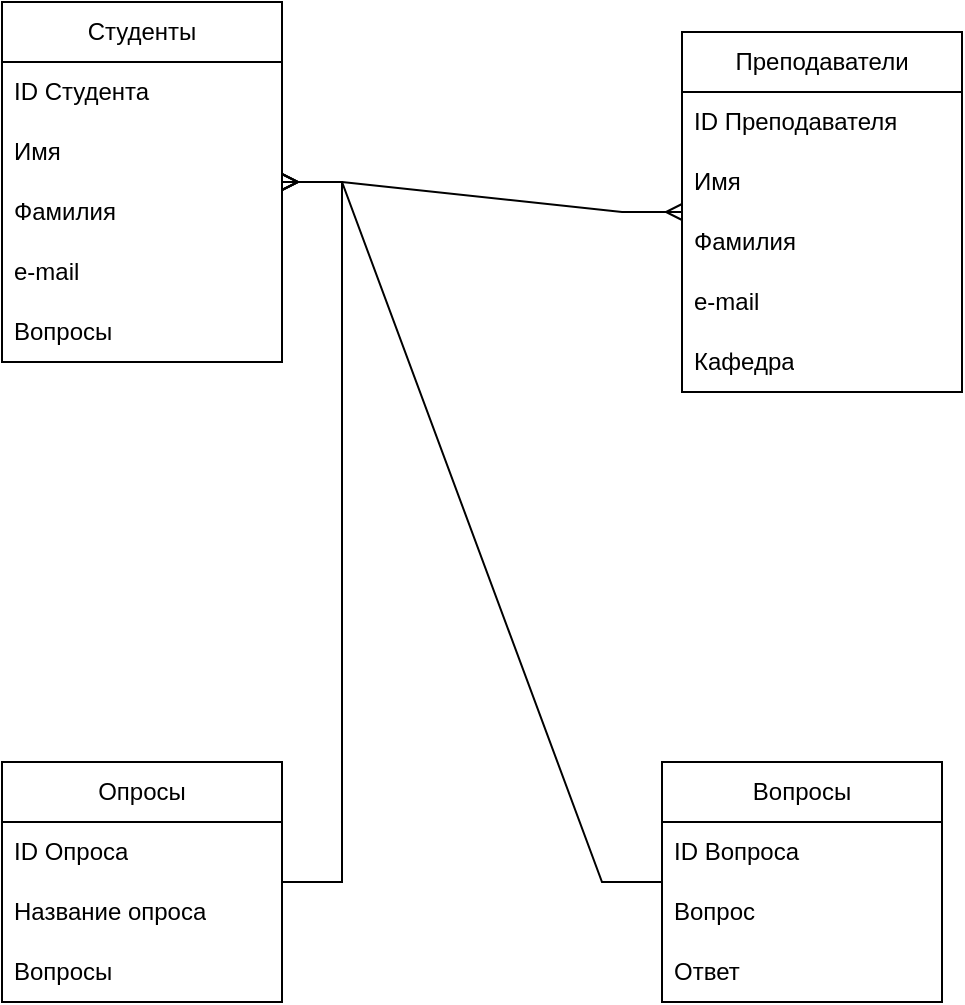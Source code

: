 <mxfile version="24.2.3" type="github">
  <diagram name="Страница — 1" id="1YBHWtFmue4tV0SimZ9K">
    <mxGraphModel dx="1434" dy="771" grid="1" gridSize="10" guides="1" tooltips="1" connect="1" arrows="1" fold="1" page="1" pageScale="1" pageWidth="827" pageHeight="1169" math="0" shadow="0">
      <root>
        <mxCell id="0" />
        <mxCell id="1" parent="0" />
        <mxCell id="uPYq_HP5nWiMfqYaPmQC-1" value="Студенты" style="swimlane;fontStyle=0;childLayout=stackLayout;horizontal=1;startSize=30;horizontalStack=0;resizeParent=1;resizeParentMax=0;resizeLast=0;collapsible=1;marginBottom=0;whiteSpace=wrap;html=1;" vertex="1" parent="1">
          <mxGeometry x="120" y="210" width="140" height="180" as="geometry" />
        </mxCell>
        <mxCell id="uPYq_HP5nWiMfqYaPmQC-2" value="ID Студента" style="text;strokeColor=none;fillColor=none;align=left;verticalAlign=middle;spacingLeft=4;spacingRight=4;overflow=hidden;points=[[0,0.5],[1,0.5]];portConstraint=eastwest;rotatable=0;whiteSpace=wrap;html=1;" vertex="1" parent="uPYq_HP5nWiMfqYaPmQC-1">
          <mxGeometry y="30" width="140" height="30" as="geometry" />
        </mxCell>
        <mxCell id="uPYq_HP5nWiMfqYaPmQC-3" value="Имя" style="text;strokeColor=none;fillColor=none;align=left;verticalAlign=middle;spacingLeft=4;spacingRight=4;overflow=hidden;points=[[0,0.5],[1,0.5]];portConstraint=eastwest;rotatable=0;whiteSpace=wrap;html=1;" vertex="1" parent="uPYq_HP5nWiMfqYaPmQC-1">
          <mxGeometry y="60" width="140" height="30" as="geometry" />
        </mxCell>
        <mxCell id="uPYq_HP5nWiMfqYaPmQC-4" value="Фамилия" style="text;strokeColor=none;fillColor=none;align=left;verticalAlign=middle;spacingLeft=4;spacingRight=4;overflow=hidden;points=[[0,0.5],[1,0.5]];portConstraint=eastwest;rotatable=0;whiteSpace=wrap;html=1;" vertex="1" parent="uPYq_HP5nWiMfqYaPmQC-1">
          <mxGeometry y="90" width="140" height="30" as="geometry" />
        </mxCell>
        <mxCell id="uPYq_HP5nWiMfqYaPmQC-5" value="e-mail" style="text;strokeColor=none;fillColor=none;align=left;verticalAlign=middle;spacingLeft=4;spacingRight=4;overflow=hidden;points=[[0,0.5],[1,0.5]];portConstraint=eastwest;rotatable=0;whiteSpace=wrap;html=1;" vertex="1" parent="uPYq_HP5nWiMfqYaPmQC-1">
          <mxGeometry y="120" width="140" height="30" as="geometry" />
        </mxCell>
        <mxCell id="uPYq_HP5nWiMfqYaPmQC-33" value="Вопросы" style="text;strokeColor=none;fillColor=none;align=left;verticalAlign=middle;spacingLeft=4;spacingRight=4;overflow=hidden;points=[[0,0.5],[1,0.5]];portConstraint=eastwest;rotatable=0;whiteSpace=wrap;html=1;" vertex="1" parent="uPYq_HP5nWiMfqYaPmQC-1">
          <mxGeometry y="150" width="140" height="30" as="geometry" />
        </mxCell>
        <mxCell id="uPYq_HP5nWiMfqYaPmQC-7" value="Преподаватели" style="swimlane;fontStyle=0;childLayout=stackLayout;horizontal=1;startSize=30;horizontalStack=0;resizeParent=1;resizeParentMax=0;resizeLast=0;collapsible=1;marginBottom=0;whiteSpace=wrap;html=1;" vertex="1" parent="1">
          <mxGeometry x="460" y="225" width="140" height="180" as="geometry" />
        </mxCell>
        <mxCell id="uPYq_HP5nWiMfqYaPmQC-8" value="ID Преподавателя" style="text;strokeColor=none;fillColor=none;align=left;verticalAlign=middle;spacingLeft=4;spacingRight=4;overflow=hidden;points=[[0,0.5],[1,0.5]];portConstraint=eastwest;rotatable=0;whiteSpace=wrap;html=1;" vertex="1" parent="uPYq_HP5nWiMfqYaPmQC-7">
          <mxGeometry y="30" width="140" height="30" as="geometry" />
        </mxCell>
        <mxCell id="uPYq_HP5nWiMfqYaPmQC-9" value="Имя" style="text;strokeColor=none;fillColor=none;align=left;verticalAlign=middle;spacingLeft=4;spacingRight=4;overflow=hidden;points=[[0,0.5],[1,0.5]];portConstraint=eastwest;rotatable=0;whiteSpace=wrap;html=1;" vertex="1" parent="uPYq_HP5nWiMfqYaPmQC-7">
          <mxGeometry y="60" width="140" height="30" as="geometry" />
        </mxCell>
        <mxCell id="uPYq_HP5nWiMfqYaPmQC-10" value="Фамилия" style="text;strokeColor=none;fillColor=none;align=left;verticalAlign=middle;spacingLeft=4;spacingRight=4;overflow=hidden;points=[[0,0.5],[1,0.5]];portConstraint=eastwest;rotatable=0;whiteSpace=wrap;html=1;" vertex="1" parent="uPYq_HP5nWiMfqYaPmQC-7">
          <mxGeometry y="90" width="140" height="30" as="geometry" />
        </mxCell>
        <mxCell id="uPYq_HP5nWiMfqYaPmQC-11" value="e-mail" style="text;strokeColor=none;fillColor=none;align=left;verticalAlign=middle;spacingLeft=4;spacingRight=4;overflow=hidden;points=[[0,0.5],[1,0.5]];portConstraint=eastwest;rotatable=0;whiteSpace=wrap;html=1;" vertex="1" parent="uPYq_HP5nWiMfqYaPmQC-7">
          <mxGeometry y="120" width="140" height="30" as="geometry" />
        </mxCell>
        <mxCell id="uPYq_HP5nWiMfqYaPmQC-12" value="Кафедра" style="text;strokeColor=none;fillColor=none;align=left;verticalAlign=middle;spacingLeft=4;spacingRight=4;overflow=hidden;points=[[0,0.5],[1,0.5]];portConstraint=eastwest;rotatable=0;whiteSpace=wrap;html=1;" vertex="1" parent="uPYq_HP5nWiMfqYaPmQC-7">
          <mxGeometry y="150" width="140" height="30" as="geometry" />
        </mxCell>
        <mxCell id="uPYq_HP5nWiMfqYaPmQC-13" value="Опросы" style="swimlane;fontStyle=0;childLayout=stackLayout;horizontal=1;startSize=30;horizontalStack=0;resizeParent=1;resizeParentMax=0;resizeLast=0;collapsible=1;marginBottom=0;whiteSpace=wrap;html=1;" vertex="1" parent="1">
          <mxGeometry x="120" y="590" width="140" height="120" as="geometry" />
        </mxCell>
        <mxCell id="uPYq_HP5nWiMfqYaPmQC-14" value="ID Опрос&lt;span style=&quot;background-color: initial;&quot;&gt;а&lt;/span&gt;" style="text;strokeColor=none;fillColor=none;align=left;verticalAlign=middle;spacingLeft=4;spacingRight=4;overflow=hidden;points=[[0,0.5],[1,0.5]];portConstraint=eastwest;rotatable=0;whiteSpace=wrap;html=1;" vertex="1" parent="uPYq_HP5nWiMfqYaPmQC-13">
          <mxGeometry y="30" width="140" height="30" as="geometry" />
        </mxCell>
        <mxCell id="uPYq_HP5nWiMfqYaPmQC-15" value="Название опроса" style="text;strokeColor=none;fillColor=none;align=left;verticalAlign=middle;spacingLeft=4;spacingRight=4;overflow=hidden;points=[[0,0.5],[1,0.5]];portConstraint=eastwest;rotatable=0;whiteSpace=wrap;html=1;" vertex="1" parent="uPYq_HP5nWiMfqYaPmQC-13">
          <mxGeometry y="60" width="140" height="30" as="geometry" />
        </mxCell>
        <mxCell id="uPYq_HP5nWiMfqYaPmQC-22" value="Вопросы" style="text;strokeColor=none;fillColor=none;align=left;verticalAlign=middle;spacingLeft=4;spacingRight=4;overflow=hidden;points=[[0,0.5],[1,0.5]];portConstraint=eastwest;rotatable=0;whiteSpace=wrap;html=1;" vertex="1" parent="uPYq_HP5nWiMfqYaPmQC-13">
          <mxGeometry y="90" width="140" height="30" as="geometry" />
        </mxCell>
        <mxCell id="uPYq_HP5nWiMfqYaPmQC-19" value="Вопросы" style="swimlane;fontStyle=0;childLayout=stackLayout;horizontal=1;startSize=30;horizontalStack=0;resizeParent=1;resizeParentMax=0;resizeLast=0;collapsible=1;marginBottom=0;whiteSpace=wrap;html=1;" vertex="1" parent="1">
          <mxGeometry x="450" y="590" width="140" height="120" as="geometry" />
        </mxCell>
        <mxCell id="uPYq_HP5nWiMfqYaPmQC-20" value="ID Вопроса" style="text;strokeColor=none;fillColor=none;align=left;verticalAlign=middle;spacingLeft=4;spacingRight=4;overflow=hidden;points=[[0,0.5],[1,0.5]];portConstraint=eastwest;rotatable=0;whiteSpace=wrap;html=1;" vertex="1" parent="uPYq_HP5nWiMfqYaPmQC-19">
          <mxGeometry y="30" width="140" height="30" as="geometry" />
        </mxCell>
        <mxCell id="uPYq_HP5nWiMfqYaPmQC-21" value="Вопрос" style="text;strokeColor=none;fillColor=none;align=left;verticalAlign=middle;spacingLeft=4;spacingRight=4;overflow=hidden;points=[[0,0.5],[1,0.5]];portConstraint=eastwest;rotatable=0;whiteSpace=wrap;html=1;" vertex="1" parent="uPYq_HP5nWiMfqYaPmQC-19">
          <mxGeometry y="60" width="140" height="30" as="geometry" />
        </mxCell>
        <mxCell id="uPYq_HP5nWiMfqYaPmQC-23" value="Ответ" style="text;strokeColor=none;fillColor=none;align=left;verticalAlign=middle;spacingLeft=4;spacingRight=4;overflow=hidden;points=[[0,0.5],[1,0.5]];portConstraint=eastwest;rotatable=0;whiteSpace=wrap;html=1;" vertex="1" parent="uPYq_HP5nWiMfqYaPmQC-19">
          <mxGeometry y="90" width="140" height="30" as="geometry" />
        </mxCell>
        <mxCell id="uPYq_HP5nWiMfqYaPmQC-30" value="" style="edgeStyle=entityRelationEdgeStyle;fontSize=12;html=1;endArrow=ERmany;rounded=0;" edge="1" parent="1" source="uPYq_HP5nWiMfqYaPmQC-19" target="uPYq_HP5nWiMfqYaPmQC-1">
          <mxGeometry width="100" height="100" relative="1" as="geometry">
            <mxPoint x="590" y="520" as="sourcePoint" />
            <mxPoint x="360" y="390" as="targetPoint" />
            <Array as="points">
              <mxPoint x="390" y="440" />
              <mxPoint x="416" y="510" />
              <mxPoint x="440" y="460" />
              <mxPoint x="420" y="460" />
              <mxPoint x="450" y="530" />
            </Array>
          </mxGeometry>
        </mxCell>
        <mxCell id="uPYq_HP5nWiMfqYaPmQC-34" value="" style="edgeStyle=entityRelationEdgeStyle;fontSize=12;html=1;endArrow=ERmany;rounded=0;" edge="1" parent="1" source="uPYq_HP5nWiMfqYaPmQC-13" target="uPYq_HP5nWiMfqYaPmQC-1">
          <mxGeometry width="100" height="100" relative="1" as="geometry">
            <mxPoint x="440" y="735" as="sourcePoint" />
            <mxPoint x="250" y="400" as="targetPoint" />
            <Array as="points">
              <mxPoint x="380" y="525" />
              <mxPoint x="200" y="480" />
              <mxPoint x="406" y="595" />
              <mxPoint x="430" y="545" />
              <mxPoint x="410" y="545" />
              <mxPoint x="440" y="615" />
            </Array>
          </mxGeometry>
        </mxCell>
        <mxCell id="uPYq_HP5nWiMfqYaPmQC-35" value="" style="edgeStyle=entityRelationEdgeStyle;fontSize=12;html=1;endArrow=ERmany;startArrow=ERmany;rounded=0;" edge="1" parent="1" source="uPYq_HP5nWiMfqYaPmQC-1" target="uPYq_HP5nWiMfqYaPmQC-7">
          <mxGeometry width="100" height="100" relative="1" as="geometry">
            <mxPoint x="340" y="340" as="sourcePoint" />
            <mxPoint x="440" y="240" as="targetPoint" />
          </mxGeometry>
        </mxCell>
      </root>
    </mxGraphModel>
  </diagram>
</mxfile>
